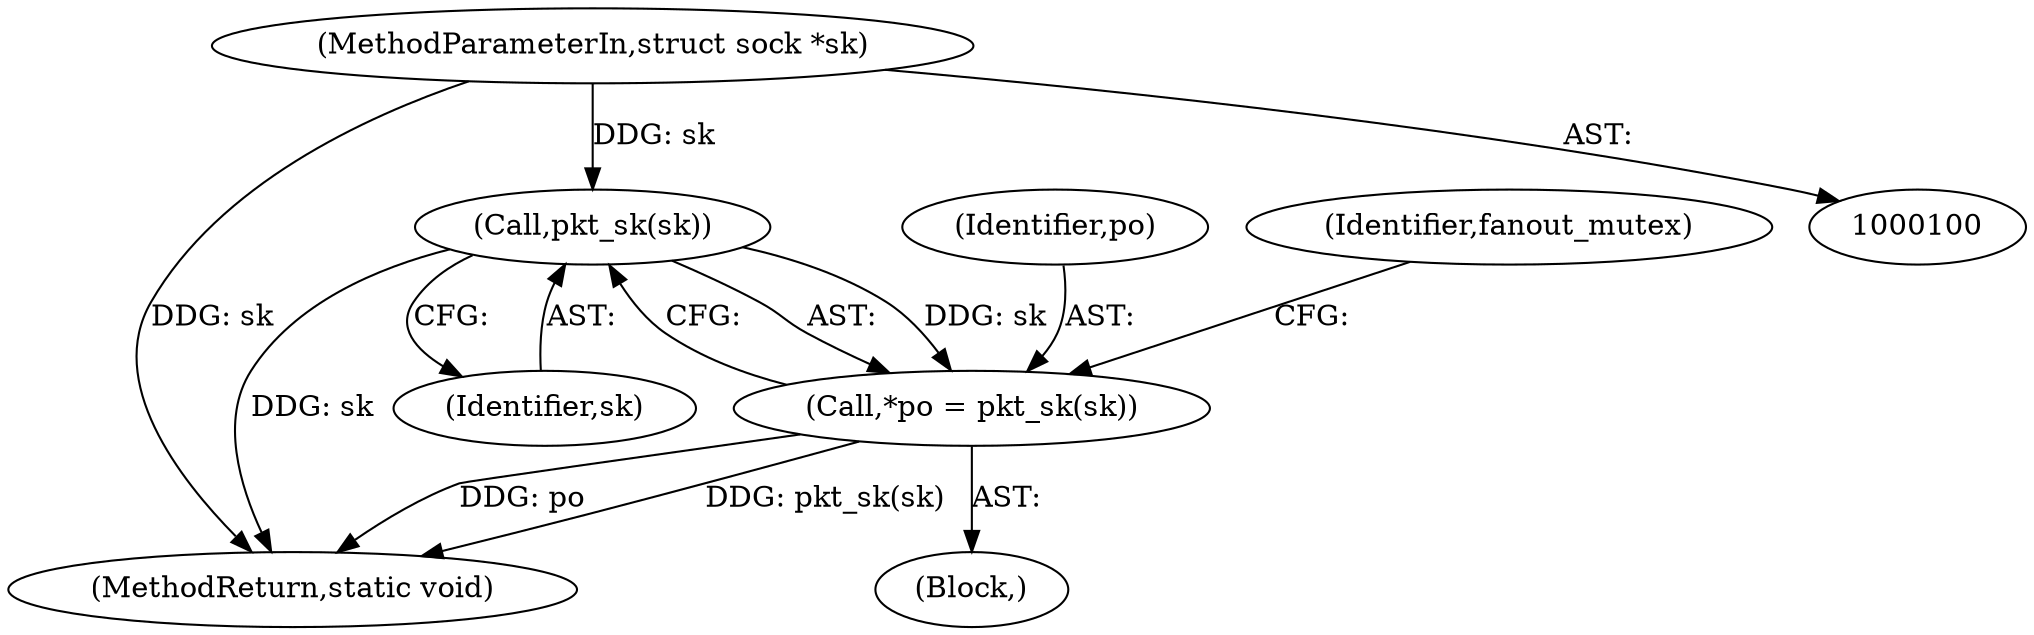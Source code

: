 digraph "0_linux_d199fab63c11998a602205f7ee7ff7c05c97164b_0@pointer" {
"1000101" [label="(MethodParameterIn,struct sock *sk)"];
"1000106" [label="(Call,pkt_sk(sk))"];
"1000104" [label="(Call,*po = pkt_sk(sk))"];
"1000101" [label="(MethodParameterIn,struct sock *sk)"];
"1000104" [label="(Call,*po = pkt_sk(sk))"];
"1000105" [label="(Identifier,po)"];
"1000107" [label="(Identifier,sk)"];
"1000158" [label="(MethodReturn,static void)"];
"1000102" [label="(Block,)"];
"1000106" [label="(Call,pkt_sk(sk))"];
"1000111" [label="(Identifier,fanout_mutex)"];
"1000101" -> "1000100"  [label="AST: "];
"1000101" -> "1000158"  [label="DDG: sk"];
"1000101" -> "1000106"  [label="DDG: sk"];
"1000106" -> "1000104"  [label="AST: "];
"1000106" -> "1000107"  [label="CFG: "];
"1000107" -> "1000106"  [label="AST: "];
"1000104" -> "1000106"  [label="CFG: "];
"1000106" -> "1000158"  [label="DDG: sk"];
"1000106" -> "1000104"  [label="DDG: sk"];
"1000104" -> "1000102"  [label="AST: "];
"1000105" -> "1000104"  [label="AST: "];
"1000111" -> "1000104"  [label="CFG: "];
"1000104" -> "1000158"  [label="DDG: po"];
"1000104" -> "1000158"  [label="DDG: pkt_sk(sk)"];
}

